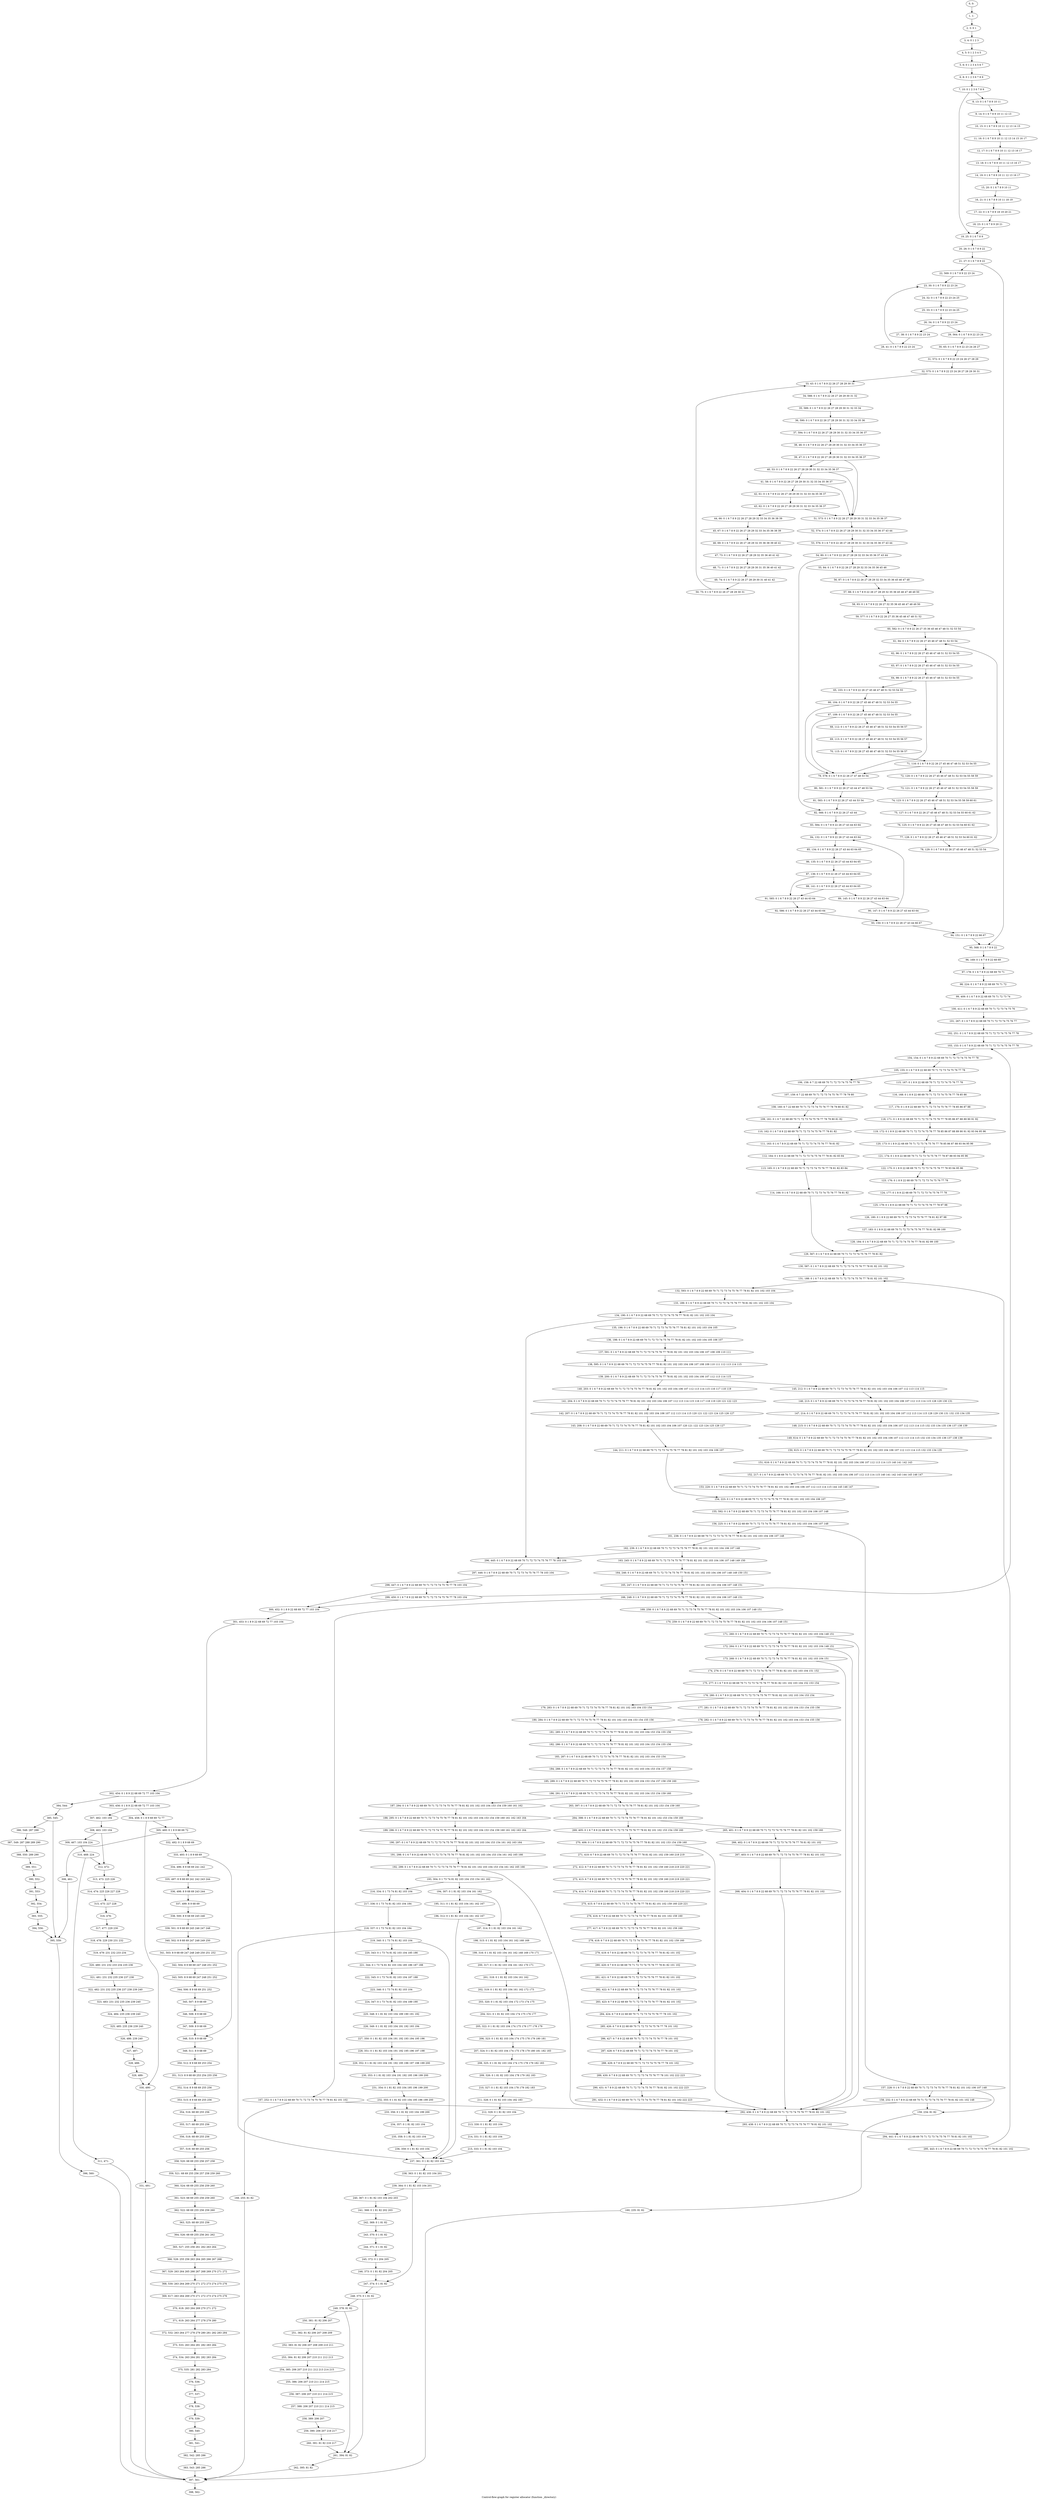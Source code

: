 digraph G {
graph [label="Control-flow-graph for register allocator (function _directory)"]
0[label="0, 0: "];
1[label="1, 1: "];
2[label="2, 3: 0 1 "];
3[label="3, 4: 0 1 2 3 "];
4[label="4, 5: 0 1 2 3 4 5 "];
5[label="5, 6: 0 1 2 3 4 5 6 7 "];
6[label="6, 8: 0 1 2 3 6 7 8 9 "];
7[label="7, 10: 0 1 2 3 6 7 8 9 "];
8[label="8, 13: 0 1 6 7 8 9 10 11 "];
9[label="9, 14: 0 1 6 7 8 9 10 11 12 13 "];
10[label="10, 15: 0 1 6 7 8 9 10 11 12 13 14 15 "];
11[label="11, 16: 0 1 6 7 8 9 10 11 12 13 14 15 16 17 "];
12[label="12, 17: 0 1 6 7 8 9 10 11 12 13 16 17 "];
13[label="13, 18: 0 1 6 7 8 9 10 11 12 13 16 17 "];
14[label="14, 19: 0 1 6 7 8 9 10 11 12 13 16 17 "];
15[label="15, 20: 0 1 6 7 8 9 10 11 "];
16[label="16, 21: 0 1 6 7 8 9 10 11 18 19 "];
17[label="17, 22: 0 1 6 7 8 9 18 19 20 21 "];
18[label="18, 23: 0 1 6 7 8 9 20 21 "];
19[label="19, 25: 0 1 6 7 8 9 "];
20[label="20, 26: 0 1 6 7 8 9 22 "];
21[label="21, 27: 0 1 6 7 8 9 22 "];
22[label="22, 569: 0 1 6 7 8 9 22 23 24 "];
23[label="23, 30: 0 1 6 7 8 9 22 23 24 "];
24[label="24, 32: 0 1 6 7 8 9 22 23 24 25 "];
25[label="25, 33: 0 1 6 7 8 9 22 23 24 25 "];
26[label="26, 34: 0 1 6 7 8 9 22 23 24 "];
27[label="27, 38: 0 1 6 7 8 9 22 23 24 "];
28[label="28, 41: 0 1 6 7 8 9 22 23 24 "];
29[label="29, 564: 0 1 6 7 8 9 22 23 24 "];
30[label="30, 65: 0 1 6 7 8 9 22 23 24 26 27 "];
31[label="31, 572: 0 1 6 7 8 9 22 23 24 26 27 28 29 "];
32[label="32, 575: 0 1 6 7 8 9 22 23 24 26 27 28 29 30 31 "];
33[label="33, 43: 0 1 6 7 8 9 22 26 27 28 29 30 31 "];
34[label="34, 588: 0 1 6 7 8 9 22 26 27 28 29 30 31 32 "];
35[label="35, 589: 0 1 6 7 8 9 22 26 27 28 29 30 31 32 33 34 "];
36[label="36, 590: 0 1 6 7 8 9 22 26 27 28 29 30 31 32 33 34 35 36 "];
37[label="37, 594: 0 1 6 7 8 9 22 26 27 28 29 30 31 32 33 34 35 36 37 "];
38[label="38, 46: 0 1 6 7 8 9 22 26 27 28 29 30 31 32 33 34 35 36 37 "];
39[label="39, 47: 0 1 6 7 8 9 22 26 27 28 29 30 31 32 33 34 35 36 37 "];
40[label="40, 53: 0 1 6 7 8 9 22 26 27 28 29 30 31 32 33 34 35 36 37 "];
41[label="41, 58: 0 1 6 7 8 9 22 26 27 28 29 30 31 32 33 34 35 36 37 "];
42[label="42, 61: 0 1 6 7 8 9 22 26 27 28 29 30 31 32 33 34 35 36 37 "];
43[label="43, 62: 0 1 6 7 8 9 22 26 27 28 29 30 31 32 33 34 35 36 37 "];
44[label="44, 66: 0 1 6 7 8 9 22 26 27 28 29 32 33 34 35 36 38 39 "];
45[label="45, 67: 0 1 6 7 8 9 22 26 27 28 29 32 33 34 35 36 38 39 "];
46[label="46, 69: 0 1 6 7 8 9 22 26 27 28 29 32 35 36 38 39 40 41 "];
47[label="47, 73: 0 1 6 7 8 9 22 26 27 28 29 32 35 36 40 41 42 "];
48[label="48, 71: 0 1 6 7 8 9 22 26 27 28 29 30 31 35 36 40 41 42 "];
49[label="49, 74: 0 1 6 7 8 9 22 26 27 28 29 30 31 40 41 42 "];
50[label="50, 75: 0 1 6 7 8 9 22 26 27 28 29 30 31 "];
51[label="51, 573: 0 1 6 7 8 9 22 26 27 28 29 30 31 32 33 34 35 36 37 "];
52[label="52, 574: 0 1 6 7 8 9 22 26 27 28 29 30 31 32 33 34 35 36 37 43 44 "];
53[label="53, 576: 0 1 6 7 8 9 22 26 27 28 29 30 31 32 33 34 35 36 37 43 44 "];
54[label="54, 80: 0 1 6 7 8 9 22 26 27 28 29 32 33 34 35 36 37 43 44 "];
55[label="55, 84: 0 1 6 7 8 9 22 26 27 28 29 32 33 34 35 36 45 46 "];
56[label="56, 87: 0 1 6 7 8 9 22 26 27 28 29 32 33 34 35 36 45 46 47 48 "];
57[label="57, 88: 0 1 6 7 8 9 22 26 27 28 29 32 35 36 45 46 47 48 49 50 "];
58[label="58, 93: 0 1 6 7 8 9 22 26 27 32 35 36 45 46 47 48 49 50 "];
59[label="59, 577: 0 1 6 7 8 9 22 26 27 35 36 45 46 47 48 51 52 "];
60[label="60, 582: 0 1 6 7 8 9 22 26 27 35 36 45 46 47 48 51 52 53 54 "];
61[label="61, 94: 0 1 6 7 8 9 22 26 27 45 46 47 48 51 52 53 54 "];
62[label="62, 96: 0 1 6 7 8 9 22 26 27 45 46 47 48 51 52 53 54 55 "];
63[label="63, 97: 0 1 6 7 8 9 22 26 27 45 46 47 48 51 52 53 54 55 "];
64[label="64, 98: 0 1 6 7 8 9 22 26 27 45 46 47 48 51 52 53 54 55 "];
65[label="65, 103: 0 1 6 7 8 9 22 26 27 45 46 47 48 51 52 53 54 55 "];
66[label="66, 104: 0 1 6 7 8 9 22 26 27 45 46 47 48 51 52 53 54 55 "];
67[label="67, 109: 0 1 6 7 8 9 22 26 27 45 46 47 48 51 52 53 54 55 "];
68[label="68, 112: 0 1 6 7 8 9 22 26 27 45 46 47 48 51 52 53 54 55 56 57 "];
69[label="69, 113: 0 1 6 7 8 9 22 26 27 45 46 47 48 51 52 53 54 55 56 57 "];
70[label="70, 115: 0 1 6 7 8 9 22 26 27 45 46 47 48 51 52 53 54 55 56 57 "];
71[label="71, 116: 0 1 6 7 8 9 22 26 27 45 46 47 48 51 52 53 54 55 "];
72[label="72, 120: 0 1 6 7 8 9 22 26 27 45 46 47 48 51 52 53 54 55 58 59 "];
73[label="73, 121: 0 1 6 7 8 9 22 26 27 45 46 47 48 51 52 53 54 55 58 59 "];
74[label="74, 123: 0 1 6 7 8 9 22 26 27 45 46 47 48 51 52 53 54 55 58 59 60 61 "];
75[label="75, 127: 0 1 6 7 8 9 22 26 27 45 46 47 48 51 52 53 54 55 60 61 62 "];
76[label="76, 125: 0 1 6 7 8 9 22 26 27 45 46 47 48 51 52 53 54 60 61 62 "];
77[label="77, 128: 0 1 6 7 8 9 22 26 27 45 46 47 48 51 52 53 54 60 61 62 "];
78[label="78, 129: 0 1 6 7 8 9 22 26 27 45 46 47 48 51 52 53 54 "];
79[label="79, 578: 0 1 6 7 8 9 22 26 27 47 48 53 54 "];
80[label="80, 581: 0 1 6 7 8 9 22 26 27 43 44 47 48 53 54 "];
81[label="81, 583: 0 1 6 7 8 9 22 26 27 43 44 53 54 "];
82[label="82, 566: 0 1 6 7 8 9 22 26 27 43 44 "];
83[label="83, 584: 0 1 6 7 8 9 22 26 27 43 44 63 64 "];
84[label="84, 132: 0 1 6 7 8 9 22 26 27 43 44 63 64 "];
85[label="85, 134: 0 1 6 7 8 9 22 26 27 43 44 63 64 65 "];
86[label="86, 135: 0 1 6 7 8 9 22 26 27 43 44 63 64 65 "];
87[label="87, 136: 0 1 6 7 8 9 22 26 27 43 44 63 64 65 "];
88[label="88, 141: 0 1 6 7 8 9 22 26 27 43 44 63 64 65 "];
89[label="89, 145: 0 1 6 7 8 9 22 26 27 43 44 63 64 "];
90[label="90, 147: 0 1 6 7 8 9 22 26 27 43 44 63 64 "];
91[label="91, 585: 0 1 6 7 8 9 22 26 27 43 44 63 64 "];
92[label="92, 586: 0 1 6 7 8 9 22 26 27 43 44 63 64 "];
93[label="93, 150: 0 1 6 7 8 9 22 26 27 43 44 66 67 "];
94[label="94, 151: 0 1 6 7 8 9 22 66 67 "];
95[label="95, 568: 0 1 6 7 8 9 22 "];
96[label="96, 169: 0 1 6 7 8 9 22 68 69 "];
97[label="97, 178: 0 1 6 7 8 9 22 68 69 70 71 "];
98[label="98, 224: 0 1 6 7 8 9 22 68 69 70 71 72 "];
99[label="99, 409: 0 1 6 7 8 9 22 68 69 70 71 72 73 74 "];
100[label="100, 411: 0 1 6 7 8 9 22 68 69 70 71 72 73 74 75 76 "];
101[label="101, 267: 0 1 6 7 8 9 22 68 69 70 71 72 73 74 75 76 77 "];
102[label="102, 251: 0 1 6 7 8 9 22 68 69 70 71 72 73 74 75 76 77 78 "];
103[label="103, 153: 0 1 6 7 8 9 22 68 69 70 71 72 73 74 75 76 77 78 "];
104[label="104, 154: 0 1 6 7 8 9 22 68 69 70 71 72 73 74 75 76 77 78 "];
105[label="105, 155: 0 1 6 7 8 9 22 68 69 70 71 72 73 74 75 76 77 78 "];
106[label="106, 158: 6 7 22 68 69 70 71 72 73 74 75 76 77 78 "];
107[label="107, 159: 6 7 22 68 69 70 71 72 73 74 75 76 77 78 79 80 "];
108[label="108, 160: 6 7 22 68 69 70 71 72 73 74 75 76 77 78 79 80 81 82 "];
109[label="109, 161: 0 1 6 7 22 68 69 70 71 72 73 74 75 76 77 78 79 80 81 82 "];
110[label="110, 162: 0 1 6 7 8 9 22 68 69 70 71 72 73 74 75 76 77 78 81 82 "];
111[label="111, 163: 0 1 6 7 8 9 22 68 69 70 71 72 73 74 75 76 77 78 81 82 "];
112[label="112, 164: 0 1 8 9 22 68 69 70 71 72 73 74 75 76 77 78 81 82 83 84 "];
113[label="113, 165: 0 1 6 7 8 9 22 68 69 70 71 72 73 74 75 76 77 78 81 82 83 84 "];
114[label="114, 166: 0 1 6 7 8 9 22 68 69 70 71 72 73 74 75 76 77 78 81 82 "];
115[label="115, 167: 0 1 8 9 22 68 69 70 71 72 73 74 75 76 77 78 "];
116[label="116, 168: 0 1 8 9 22 68 69 70 71 72 73 74 75 76 77 78 85 86 "];
117[label="117, 170: 0 1 8 9 22 68 69 70 71 72 73 74 75 76 77 78 85 86 87 88 "];
118[label="118, 171: 0 1 8 9 22 68 69 70 71 72 73 74 75 76 77 78 85 86 87 88 89 90 91 92 "];
119[label="119, 172: 0 1 8 9 22 68 69 70 71 72 73 74 75 76 77 78 85 86 87 88 89 90 91 92 93 94 95 96 "];
120[label="120, 173: 0 1 8 9 22 68 69 70 71 72 73 74 75 76 77 78 85 86 87 88 93 94 95 96 "];
121[label="121, 174: 0 1 8 9 22 68 69 70 71 72 73 74 75 76 77 78 87 88 93 94 95 96 "];
122[label="122, 175: 0 1 8 9 22 68 69 70 71 72 73 74 75 76 77 78 93 94 95 96 "];
123[label="123, 176: 0 1 8 9 22 68 69 70 71 72 73 74 75 76 77 78 "];
124[label="124, 177: 0 1 8 9 22 68 69 70 71 72 73 74 75 76 77 78 "];
125[label="125, 179: 0 1 8 9 22 68 69 70 71 72 73 74 75 76 77 78 97 98 "];
126[label="126, 180: 0 1 8 9 22 68 69 70 71 72 73 74 75 76 77 78 81 82 97 98 "];
127[label="127, 183: 0 1 8 9 22 68 69 70 71 72 73 74 75 76 77 78 81 82 99 100 "];
128[label="128, 184: 0 1 6 7 8 9 22 68 69 70 71 72 73 74 75 76 77 78 81 82 99 100 "];
129[label="129, 567: 0 1 6 7 8 9 22 68 69 70 71 72 73 74 75 76 77 78 81 82 "];
130[label="130, 587: 0 1 6 7 8 9 22 68 69 70 71 72 73 74 75 76 77 78 81 82 101 102 "];
131[label="131, 188: 0 1 6 7 8 9 22 68 69 70 71 72 73 74 75 76 77 78 81 82 101 102 "];
132[label="132, 593: 0 1 6 7 8 9 22 68 69 70 71 72 73 74 75 76 77 78 81 82 101 102 103 104 "];
133[label="133, 189: 0 1 6 7 8 9 22 68 69 70 71 72 73 74 75 76 77 78 81 82 101 102 103 104 "];
134[label="134, 190: 0 1 6 7 8 9 22 68 69 70 71 72 73 74 75 76 77 78 81 82 101 102 103 104 "];
135[label="135, 196: 0 1 6 7 8 9 22 68 69 70 71 72 73 74 75 76 77 78 81 82 101 102 103 104 105 "];
136[label="136, 198: 0 1 6 7 8 9 22 68 69 70 71 72 73 74 75 76 77 78 81 82 101 102 103 104 105 106 107 "];
137[label="137, 591: 0 1 6 7 8 9 22 68 69 70 71 72 73 74 75 76 77 78 81 82 101 102 103 104 106 107 108 109 110 111 "];
138[label="138, 595: 0 1 6 7 8 9 22 68 69 70 71 72 73 74 75 76 77 78 81 82 101 102 103 104 106 107 108 109 110 111 112 113 114 115 "];
139[label="139, 200: 0 1 6 7 8 9 22 68 69 70 71 72 73 74 75 76 77 78 81 82 101 102 103 104 106 107 112 113 114 115 "];
140[label="140, 203: 0 1 6 7 8 9 22 68 69 70 71 72 73 74 75 76 77 78 81 82 101 102 103 104 106 107 112 113 114 115 116 117 118 119 "];
141[label="141, 204: 0 1 6 7 8 9 22 68 69 70 71 72 73 74 75 76 77 78 81 82 101 102 103 104 106 107 112 113 114 115 116 117 118 119 120 121 122 123 "];
142[label="142, 207: 0 1 6 7 8 9 22 68 69 70 71 72 73 74 75 76 77 78 81 82 101 102 103 104 106 107 112 113 114 115 120 121 122 123 124 125 126 127 "];
143[label="143, 208: 0 1 6 7 8 9 22 68 69 70 71 72 73 74 75 76 77 78 81 82 101 102 103 104 106 107 120 121 122 123 124 125 126 127 "];
144[label="144, 211: 0 1 6 7 8 9 22 68 69 70 71 72 73 74 75 76 77 78 81 82 101 102 103 104 106 107 "];
145[label="145, 212: 0 1 6 7 8 9 22 68 69 70 71 72 73 74 75 76 77 78 81 82 101 102 103 104 106 107 112 113 114 115 "];
146[label="146, 213: 0 1 6 7 8 9 22 68 69 70 71 72 73 74 75 76 77 78 81 82 101 102 103 104 106 107 112 113 114 115 128 129 130 131 "];
147[label="147, 214: 0 1 6 7 8 9 22 68 69 70 71 72 73 74 75 76 77 78 81 82 101 102 103 104 106 107 112 113 114 115 128 129 130 131 132 133 134 135 "];
148[label="148, 215: 0 1 6 7 8 9 22 68 69 70 71 72 73 74 75 76 77 78 81 82 101 102 103 104 106 107 112 113 114 115 132 133 134 135 136 137 138 139 "];
149[label="149, 614: 0 1 6 7 8 9 22 68 69 70 71 72 73 74 75 76 77 78 81 82 101 102 103 104 106 107 112 113 114 115 132 133 134 135 136 137 138 139 "];
150[label="150, 615: 0 1 6 7 8 9 22 68 69 70 71 72 73 74 75 76 77 78 81 82 101 102 103 104 106 107 112 113 114 115 132 133 134 135 "];
151[label="151, 616: 0 1 6 7 8 9 22 68 69 70 71 72 73 74 75 76 77 78 81 82 101 102 103 104 106 107 112 113 114 115 140 141 142 143 "];
152[label="152, 217: 0 1 6 7 8 9 22 68 69 70 71 72 73 74 75 76 77 78 81 82 101 102 103 104 106 107 112 113 114 115 140 141 142 143 144 145 146 147 "];
153[label="153, 220: 0 1 6 7 8 9 22 68 69 70 71 72 73 74 75 76 77 78 81 82 101 102 103 104 106 107 112 113 114 115 144 145 146 147 "];
154[label="154, 223: 0 1 6 7 8 9 22 68 69 70 71 72 73 74 75 76 77 78 81 82 101 102 103 104 106 107 "];
155[label="155, 592: 0 1 6 7 8 9 22 68 69 70 71 72 73 74 75 76 77 78 81 82 101 102 103 104 106 107 148 "];
156[label="156, 225: 0 1 6 7 8 9 22 68 69 70 71 72 73 74 75 76 77 78 81 82 101 102 103 104 106 107 148 "];
157[label="157, 228: 0 1 6 7 8 9 22 68 69 70 71 72 73 74 75 76 77 78 81 82 101 102 106 107 148 "];
158[label="158, 232: 0 1 6 7 8 9 22 68 69 70 71 72 73 74 75 76 77 78 81 82 101 102 148 "];
159[label="159, 234: 81 82 "];
160[label="160, 235: 81 82 "];
161[label="161, 238: 0 1 6 7 8 9 22 68 69 70 71 72 73 74 75 76 77 78 81 82 101 102 103 104 106 107 148 "];
162[label="162, 239: 0 1 6 7 8 9 22 68 69 70 71 72 73 74 75 76 77 78 81 82 101 102 103 104 106 107 148 "];
163[label="163, 245: 0 1 6 7 8 9 22 68 69 70 71 72 73 74 75 76 77 78 81 82 101 102 103 104 106 107 148 149 150 "];
164[label="164, 246: 0 1 6 7 8 9 22 68 69 70 71 72 73 74 75 76 77 78 81 82 101 102 103 104 106 107 148 149 150 151 "];
165[label="165, 247: 0 1 6 7 8 9 22 68 69 70 71 72 73 74 75 76 77 78 81 82 101 102 103 104 106 107 148 151 "];
166[label="166, 248: 0 1 6 7 8 9 22 68 69 70 71 72 73 74 75 76 77 78 81 82 101 102 103 104 106 107 148 151 "];
167[label="167, 252: 0 1 6 7 8 9 22 68 69 70 71 72 73 74 75 76 77 78 81 82 101 102 "];
168[label="168, 255: 81 82 "];
169[label="169, 258: 0 1 6 7 8 9 22 68 69 70 71 72 73 74 75 76 77 78 81 82 101 102 103 104 106 107 148 151 "];
170[label="170, 259: 0 1 6 7 8 9 22 68 69 70 71 72 73 74 75 76 77 78 81 82 101 102 103 104 106 107 148 151 "];
171[label="171, 260: 0 1 6 7 8 9 22 68 69 70 71 72 73 74 75 76 77 78 81 82 101 102 103 104 148 151 "];
172[label="172, 264: 0 1 6 7 8 9 22 68 69 70 71 72 73 74 75 76 77 78 81 82 101 102 103 104 148 151 "];
173[label="173, 268: 0 1 6 7 8 9 22 68 69 70 71 72 73 74 75 76 77 78 81 82 101 102 103 104 151 "];
174[label="174, 276: 0 1 6 7 8 9 22 68 69 70 71 72 73 74 75 76 77 78 81 82 101 102 103 104 151 152 "];
175[label="175, 277: 0 1 6 7 8 9 22 68 69 70 71 72 73 74 75 76 77 78 81 82 101 102 103 104 152 153 154 "];
176[label="176, 280: 0 1 6 7 8 9 22 68 69 70 71 72 73 74 75 76 77 78 81 82 101 102 103 104 153 154 "];
177[label="177, 281: 0 1 6 7 8 9 22 68 69 70 71 72 73 74 75 76 77 78 81 82 101 102 103 104 153 154 155 156 "];
178[label="178, 282: 0 1 6 7 8 9 22 68 69 70 71 72 73 74 75 76 77 78 81 82 101 102 103 104 153 154 155 156 "];
179[label="179, 283: 0 1 6 7 8 9 22 68 69 70 71 72 73 74 75 76 77 78 81 82 101 102 103 104 153 154 "];
180[label="180, 284: 0 1 6 7 8 9 22 68 69 70 71 72 73 74 75 76 77 78 81 82 101 102 103 104 153 154 155 156 "];
181[label="181, 285: 0 1 6 7 8 9 22 68 69 70 71 72 73 74 75 76 77 78 81 82 101 102 103 104 153 154 155 156 "];
182[label="182, 286: 0 1 6 7 8 9 22 68 69 70 71 72 73 74 75 76 77 78 81 82 101 102 103 104 153 154 155 156 "];
183[label="183, 287: 0 1 6 7 8 9 22 68 69 70 71 72 73 74 75 76 77 78 81 82 101 102 103 104 153 154 "];
184[label="184, 288: 0 1 6 7 8 9 22 68 69 70 71 72 73 74 75 76 77 78 81 82 101 102 103 104 153 154 157 158 "];
185[label="185, 289: 0 1 6 7 8 9 22 68 69 70 71 72 73 74 75 76 77 78 81 82 101 102 103 104 153 154 157 158 159 160 "];
186[label="186, 291: 0 1 6 7 8 9 22 68 69 70 71 72 73 74 75 76 77 78 81 82 101 102 103 104 153 154 159 160 "];
187[label="187, 294: 0 1 6 7 8 9 22 68 69 70 71 72 73 74 75 76 77 78 81 82 101 102 103 104 153 154 159 160 161 162 "];
188[label="188, 295: 0 1 6 7 8 9 22 68 69 70 71 72 73 74 75 76 77 78 81 82 101 102 103 104 153 154 159 160 161 162 163 164 "];
189[label="189, 296: 0 1 6 7 8 9 22 68 69 70 71 72 73 74 75 76 77 78 81 82 101 102 103 104 153 154 159 160 161 162 163 164 "];
190[label="190, 297: 0 1 6 7 8 9 22 68 69 70 71 72 73 74 75 76 77 78 81 82 101 102 103 104 153 154 161 162 163 164 "];
191[label="191, 298: 0 1 6 7 8 9 22 68 69 70 71 72 73 74 75 76 77 78 81 82 101 102 103 104 153 154 161 162 165 166 "];
192[label="192, 299: 0 1 6 7 8 9 22 68 69 70 71 72 73 74 75 76 77 78 81 82 101 102 103 104 153 154 161 162 165 166 "];
193[label="193, 304: 0 1 73 74 81 82 103 104 153 154 161 162 "];
194[label="194, 307: 0 1 81 82 103 104 161 162 "];
195[label="195, 311: 0 1 81 82 103 104 161 162 167 "];
196[label="196, 312: 0 1 81 82 103 104 161 162 167 "];
197[label="197, 314: 0 1 81 82 103 104 161 162 "];
198[label="198, 315: 0 1 81 82 103 104 161 162 168 169 "];
199[label="199, 316: 0 1 81 82 103 104 161 162 168 169 170 171 "];
200[label="200, 317: 0 1 81 82 103 104 161 162 170 171 "];
201[label="201, 318: 0 1 81 82 103 104 161 162 "];
202[label="202, 319: 0 1 81 82 103 104 161 162 172 173 "];
203[label="203, 320: 0 1 81 82 103 104 172 173 174 175 "];
204[label="204, 321: 0 1 81 82 103 104 174 175 176 177 "];
205[label="205, 322: 0 1 81 82 103 104 174 175 176 177 178 179 "];
206[label="206, 323: 0 1 81 82 103 104 174 175 178 179 180 181 "];
207[label="207, 324: 0 1 81 82 103 104 174 175 178 179 180 181 182 183 "];
208[label="208, 325: 0 1 81 82 103 104 174 175 178 179 182 183 "];
209[label="209, 326: 0 1 81 82 103 104 178 179 182 183 "];
210[label="210, 327: 0 1 81 82 103 104 178 179 182 183 "];
211[label="211, 328: 0 1 81 82 103 104 182 183 "];
212[label="212, 329: 0 1 81 82 103 104 "];
213[label="213, 330: 0 1 81 82 103 104 "];
214[label="214, 331: 0 1 81 82 103 104 "];
215[label="215, 333: 0 1 81 82 103 104 "];
216[label="216, 334: 0 1 73 74 81 82 103 104 "];
217[label="217, 336: 0 1 73 74 81 82 103 104 184 "];
218[label="218, 337: 0 1 73 74 81 82 103 104 184 "];
219[label="219, 340: 0 1 73 74 81 82 103 104 "];
220[label="220, 343: 0 1 73 74 81 82 103 104 185 186 "];
221[label="221, 344: 0 1 73 74 81 82 103 104 185 186 187 188 "];
222[label="222, 345: 0 1 73 74 81 82 103 104 187 188 "];
223[label="223, 346: 0 1 73 74 81 82 103 104 "];
224[label="224, 347: 0 1 73 74 81 82 103 104 189 190 "];
225[label="225, 348: 0 1 81 82 103 104 189 190 191 192 "];
226[label="226, 349: 0 1 81 82 103 104 191 192 193 194 "];
227[label="227, 350: 0 1 81 82 103 104 191 192 193 194 195 196 "];
228[label="228, 351: 0 1 81 82 103 104 191 192 195 196 197 198 "];
229[label="229, 352: 0 1 81 82 103 104 191 192 195 196 197 198 199 200 "];
230[label="230, 353: 0 1 81 82 103 104 191 192 195 196 199 200 "];
231[label="231, 354: 0 1 81 82 103 104 195 196 199 200 "];
232[label="232, 355: 0 1 81 82 103 104 195 196 199 200 "];
233[label="233, 356: 0 1 81 82 103 104 199 200 "];
234[label="234, 357: 0 1 81 82 103 104 "];
235[label="235, 358: 0 1 81 82 103 104 "];
236[label="236, 359: 0 1 81 82 103 104 "];
237[label="237, 361: 0 1 81 82 103 104 "];
238[label="238, 363: 0 1 81 82 103 104 201 "];
239[label="239, 364: 0 1 81 82 103 104 201 "];
240[label="240, 367: 0 1 81 82 103 104 202 203 "];
241[label="241, 368: 0 1 81 82 202 203 "];
242[label="242, 369: 0 1 81 82 "];
243[label="243, 370: 0 1 81 82 "];
244[label="244, 371: 0 1 81 82 "];
245[label="245, 372: 0 1 204 205 "];
246[label="246, 373: 0 1 81 82 204 205 "];
247[label="247, 374: 0 1 81 82 "];
248[label="248, 375: 0 1 81 82 "];
249[label="249, 378: 81 82 "];
250[label="250, 381: 81 82 206 207 "];
251[label="251, 382: 81 82 206 207 208 209 "];
252[label="252, 383: 81 82 206 207 208 209 210 211 "];
253[label="253, 384: 81 82 206 207 210 211 212 213 "];
254[label="254, 385: 206 207 210 211 212 213 214 215 "];
255[label="255, 386: 206 207 210 211 214 215 "];
256[label="256, 387: 206 207 210 211 214 215 "];
257[label="257, 388: 206 207 210 211 214 215 "];
258[label="258, 389: 206 207 "];
259[label="259, 390: 206 207 216 217 "];
260[label="260, 391: 81 82 216 217 "];
261[label="261, 394: 81 82 "];
262[label="262, 395: 81 82 "];
263[label="263, 397: 0 1 6 7 8 9 22 68 69 70 71 72 73 74 75 76 77 78 81 82 101 102 153 154 159 160 "];
264[label="264, 398: 0 1 6 7 8 9 22 68 69 70 71 72 73 74 75 76 77 78 81 82 101 102 153 154 159 160 "];
265[label="265, 401: 0 1 6 7 8 9 22 68 69 70 71 72 73 74 75 76 77 78 81 82 101 102 159 160 "];
266[label="266, 402: 0 1 6 7 8 9 22 68 69 70 71 72 73 74 75 76 77 78 81 82 101 102 "];
267[label="267, 403: 0 1 6 7 8 9 22 68 69 70 71 72 73 74 75 76 77 78 81 82 101 102 "];
268[label="268, 404: 0 1 6 7 8 9 22 68 69 70 71 72 73 74 75 76 77 78 81 82 101 102 "];
269[label="269, 405: 0 1 6 7 8 9 22 68 69 70 71 72 73 74 75 76 77 78 81 82 101 102 153 154 159 160 "];
270[label="270, 406: 0 1 6 7 8 9 22 68 69 70 71 72 73 74 75 76 77 78 81 82 101 102 153 154 159 160 "];
271[label="271, 410: 6 7 8 9 22 68 69 70 71 72 73 74 75 76 77 78 81 82 101 102 159 160 218 219 "];
272[label="272, 412: 6 7 8 9 22 68 69 70 71 72 73 74 75 76 77 78 81 82 101 102 159 160 218 219 220 221 "];
273[label="273, 413: 6 7 8 9 22 68 69 70 71 72 73 74 75 76 77 78 81 82 101 102 159 160 218 219 220 221 "];
274[label="274, 414: 6 7 8 9 22 68 69 70 71 72 73 74 75 76 77 78 81 82 101 102 159 160 218 219 220 221 "];
275[label="275, 415: 6 7 8 9 22 68 69 70 71 72 73 74 75 76 77 78 81 82 101 102 159 160 220 221 "];
276[label="276, 416: 6 7 8 9 22 68 69 70 71 72 73 74 75 76 77 78 81 82 101 102 159 160 "];
277[label="277, 417: 6 7 8 9 22 68 69 70 71 72 73 74 75 76 77 78 81 82 101 102 159 160 "];
278[label="278, 418: 6 7 8 9 22 68 69 70 71 72 73 74 75 76 77 78 81 82 101 102 159 160 "];
279[label="279, 419: 6 7 8 9 22 68 69 70 71 72 73 74 75 76 77 78 81 82 101 102 "];
280[label="280, 420: 6 7 8 9 22 68 69 70 71 72 73 74 75 76 77 78 81 82 101 102 "];
281[label="281, 421: 6 7 8 9 22 68 69 70 71 72 73 74 75 76 77 78 81 82 101 102 "];
282[label="282, 422: 6 7 8 9 22 68 69 70 71 72 73 74 75 76 77 78 81 82 101 102 "];
283[label="283, 423: 6 7 8 9 22 68 69 70 71 72 73 74 75 76 77 78 81 82 101 102 "];
284[label="284, 424: 6 7 8 9 22 68 69 70 71 72 73 74 75 76 77 78 101 102 "];
285[label="285, 426: 6 7 8 9 22 68 69 70 71 72 73 74 75 76 77 78 101 102 "];
286[label="286, 427: 6 7 8 9 22 68 69 70 71 72 73 74 75 76 77 78 101 102 "];
287[label="287, 428: 6 7 8 9 22 68 69 70 71 72 73 74 75 76 77 78 101 102 "];
288[label="288, 429: 6 7 8 9 22 68 69 70 71 72 73 74 75 76 77 78 101 102 "];
289[label="289, 430: 6 7 8 9 22 68 69 70 71 72 73 74 75 76 77 78 101 102 222 223 "];
290[label="290, 431: 6 7 8 9 22 68 69 70 71 72 73 74 75 76 77 78 81 82 101 102 222 223 "];
291[label="291, 432: 0 1 6 7 8 9 22 68 69 70 71 72 73 74 75 76 77 78 81 82 101 102 222 223 "];
292[label="292, 436: 0 1 6 7 8 9 22 68 69 70 71 72 73 74 75 76 77 78 81 82 101 102 "];
293[label="293, 438: 0 1 6 7 8 9 22 68 69 70 71 72 73 74 75 76 77 78 81 82 101 102 "];
294[label="294, 441: 0 1 6 7 8 9 22 68 69 70 71 72 73 74 75 76 77 78 81 82 101 102 "];
295[label="295, 443: 0 1 6 7 8 9 22 68 69 70 71 72 73 74 75 76 77 78 81 82 101 102 "];
296[label="296, 445: 0 1 6 7 8 9 22 68 69 70 71 72 73 74 75 76 77 78 103 104 "];
297[label="297, 446: 0 1 6 7 8 9 22 68 69 70 71 72 73 74 75 76 77 78 103 104 "];
298[label="298, 447: 0 1 6 7 8 9 22 68 69 70 71 72 73 74 75 76 77 78 103 104 "];
299[label="299, 450: 0 1 6 7 8 9 22 68 69 70 71 72 73 74 75 76 77 78 103 104 "];
300[label="300, 452: 0 1 8 9 22 68 69 72 77 103 104 "];
301[label="301, 453: 0 1 8 9 22 68 69 72 77 103 104 "];
302[label="302, 454: 0 1 8 9 22 68 69 72 77 103 104 "];
303[label="303, 456: 0 1 8 9 22 68 69 72 77 103 104 "];
304[label="304, 458: 0 1 8 9 68 69 72 77 "];
305[label="305, 460: 0 1 8 9 68 69 72 "];
306[label="306, 461: "];
307[label="307, 462: 103 104 "];
308[label="308, 463: 103 104 "];
309[label="309, 467: 103 104 224 "];
310[label="310, 468: 224 "];
311[label="311, 471: "];
312[label="312, 472: "];
313[label="313, 473: 225 226 "];
314[label="314, 474: 225 226 227 228 "];
315[label="315, 475: 227 228 "];
316[label="316, 476: "];
317[label="317, 477: 229 230 "];
318[label="318, 478: 229 230 231 232 "];
319[label="319, 479: 231 232 233 234 "];
320[label="320, 480: 231 232 233 234 235 236 "];
321[label="321, 481: 231 232 235 236 237 238 "];
322[label="322, 482: 231 232 235 236 237 238 239 240 "];
323[label="323, 483: 231 232 235 236 239 240 "];
324[label="324, 484: 235 236 239 240 "];
325[label="325, 485: 235 236 239 240 "];
326[label="326, 486: 239 240 "];
327[label="327, 487: "];
328[label="328, 488: "];
329[label="329, 489: "];
330[label="330, 490: "];
331[label="331, 491: "];
332[label="332, 492: 0 1 8 9 68 69 "];
333[label="333, 493: 0 1 8 9 68 69 "];
334[label="334, 496: 8 9 68 69 241 242 "];
335[label="335, 497: 8 9 68 69 241 242 243 244 "];
336[label="336, 498: 8 9 68 69 243 244 "];
337[label="337, 499: 8 9 68 69 "];
338[label="338, 500: 8 9 68 69 245 246 "];
339[label="339, 501: 8 9 68 69 245 246 247 248 "];
340[label="340, 502: 8 9 68 69 247 248 249 250 "];
341[label="341, 503: 8 9 68 69 247 248 249 250 251 252 "];
342[label="342, 504: 8 9 68 69 247 248 251 252 "];
343[label="343, 505: 8 9 68 69 247 248 251 252 "];
344[label="344, 506: 8 9 68 69 251 252 "];
345[label="345, 507: 8 9 68 69 "];
346[label="346, 508: 8 9 68 69 "];
347[label="347, 509: 8 9 68 69 "];
348[label="348, 510: 8 9 68 69 "];
349[label="349, 511: 8 9 68 69 "];
350[label="350, 512: 8 9 68 69 253 254 "];
351[label="351, 513: 8 9 68 69 253 254 255 256 "];
352[label="352, 514: 8 9 68 69 255 256 "];
353[label="353, 515: 8 9 68 69 255 256 "];
354[label="354, 516: 68 69 255 256 "];
355[label="355, 517: 68 69 255 256 "];
356[label="356, 518: 68 69 255 256 "];
357[label="357, 519: 68 69 255 256 "];
358[label="358, 520: 68 69 255 256 257 258 "];
359[label="359, 521: 68 69 255 256 257 258 259 260 "];
360[label="360, 524: 68 69 255 256 259 260 "];
361[label="361, 523: 68 69 255 256 259 260 "];
362[label="362, 522: 68 69 255 256 259 260 "];
363[label="363, 525: 68 69 255 256 "];
364[label="364, 526: 68 69 255 256 261 262 "];
365[label="365, 527: 255 256 261 262 263 264 "];
366[label="366, 528: 255 256 263 264 265 266 267 268 "];
367[label="367, 529: 263 264 265 266 267 268 269 270 271 272 "];
368[label="368, 530: 263 264 269 270 271 272 273 274 275 276 "];
369[label="369, 617: 263 264 269 270 271 272 273 274 275 276 "];
370[label="370, 618: 263 264 269 270 271 272 "];
371[label="371, 619: 263 264 277 278 279 280 "];
372[label="372, 532: 263 264 277 278 279 280 281 282 283 284 "];
373[label="373, 533: 263 264 281 282 283 284 "];
374[label="374, 534: 263 264 281 282 283 284 "];
375[label="375, 535: 281 282 283 284 "];
376[label="376, 536: "];
377[label="377, 537: "];
378[label="378, 538: "];
379[label="379, 539: "];
380[label="380, 540: "];
381[label="381, 541: "];
382[label="382, 542: 285 286 "];
383[label="383, 543: 285 286 "];
384[label="384, 544: "];
385[label="385, 545: "];
386[label="386, 548: 287 288 "];
387[label="387, 549: 287 288 289 290 "];
388[label="388, 550: 289 290 "];
389[label="389, 551: "];
390[label="390, 552: "];
391[label="391, 553: "];
392[label="392, 554: "];
393[label="393, 555: "];
394[label="394, 556: "];
395[label="395, 559: "];
396[label="396, 560: "];
397[label="397, 561: "];
398[label="398, 562: "];
0->1 ;
1->2 ;
2->3 ;
3->4 ;
4->5 ;
5->6 ;
6->7 ;
7->8 ;
7->19 ;
8->9 ;
9->10 ;
10->11 ;
11->12 ;
12->13 ;
13->14 ;
14->15 ;
15->16 ;
16->17 ;
17->18 ;
18->19 ;
19->20 ;
20->21 ;
21->22 ;
21->95 ;
22->23 ;
23->24 ;
24->25 ;
25->26 ;
26->27 ;
26->29 ;
27->28 ;
28->23 ;
29->30 ;
30->31 ;
31->32 ;
32->33 ;
33->34 ;
34->35 ;
35->36 ;
36->37 ;
37->38 ;
38->39 ;
39->40 ;
39->51 ;
40->41 ;
40->51 ;
41->42 ;
41->51 ;
42->43 ;
43->44 ;
43->51 ;
44->45 ;
45->46 ;
46->47 ;
47->48 ;
48->49 ;
49->50 ;
50->33 ;
51->52 ;
52->53 ;
53->54 ;
54->55 ;
54->82 ;
55->56 ;
56->57 ;
57->58 ;
58->59 ;
59->60 ;
60->61 ;
61->62 ;
62->63 ;
63->64 ;
64->65 ;
64->79 ;
65->66 ;
66->67 ;
66->79 ;
67->68 ;
67->79 ;
68->69 ;
69->70 ;
70->71 ;
71->72 ;
71->79 ;
72->73 ;
73->74 ;
74->75 ;
75->76 ;
76->77 ;
77->78 ;
78->61 ;
79->80 ;
80->81 ;
81->82 ;
82->83 ;
83->84 ;
84->85 ;
85->86 ;
86->87 ;
87->88 ;
87->91 ;
88->89 ;
88->91 ;
89->90 ;
90->84 ;
91->92 ;
92->93 ;
93->94 ;
94->95 ;
95->96 ;
96->97 ;
97->98 ;
98->99 ;
99->100 ;
100->101 ;
101->102 ;
102->103 ;
103->104 ;
104->105 ;
105->106 ;
105->115 ;
106->107 ;
107->108 ;
108->109 ;
109->110 ;
110->111 ;
111->112 ;
112->113 ;
113->114 ;
114->129 ;
115->116 ;
116->117 ;
117->118 ;
118->119 ;
119->120 ;
120->121 ;
121->122 ;
122->123 ;
123->124 ;
124->125 ;
125->126 ;
126->127 ;
127->128 ;
128->129 ;
129->130 ;
130->131 ;
131->132 ;
132->133 ;
133->134 ;
134->135 ;
134->296 ;
135->136 ;
136->137 ;
137->138 ;
138->139 ;
139->140 ;
139->145 ;
140->141 ;
141->142 ;
142->143 ;
143->144 ;
144->154 ;
145->146 ;
146->147 ;
147->148 ;
148->149 ;
149->150 ;
150->151 ;
151->152 ;
152->153 ;
153->154 ;
154->155 ;
155->156 ;
156->157 ;
156->161 ;
157->158 ;
157->159 ;
158->159 ;
158->292 ;
159->160 ;
160->397 ;
161->162 ;
162->163 ;
162->296 ;
163->164 ;
164->165 ;
165->166 ;
166->167 ;
166->169 ;
167->168 ;
167->292 ;
168->397 ;
169->170 ;
170->171 ;
171->172 ;
171->292 ;
172->173 ;
172->292 ;
173->174 ;
173->292 ;
174->175 ;
175->176 ;
176->177 ;
176->179 ;
177->178 ;
178->181 ;
179->180 ;
180->181 ;
181->182 ;
182->183 ;
183->184 ;
184->185 ;
185->186 ;
186->187 ;
186->263 ;
187->188 ;
188->189 ;
189->190 ;
190->191 ;
191->192 ;
192->193 ;
192->292 ;
193->194 ;
193->216 ;
194->195 ;
194->197 ;
195->196 ;
196->197 ;
196->237 ;
197->198 ;
198->199 ;
199->200 ;
200->201 ;
201->202 ;
202->203 ;
203->204 ;
204->205 ;
205->206 ;
206->207 ;
207->208 ;
208->209 ;
209->210 ;
210->211 ;
211->212 ;
212->213 ;
213->214 ;
214->215 ;
215->237 ;
216->217 ;
217->218 ;
218->219 ;
218->237 ;
219->220 ;
219->237 ;
220->221 ;
221->222 ;
222->223 ;
223->224 ;
224->225 ;
225->226 ;
226->227 ;
227->228 ;
228->229 ;
229->230 ;
230->231 ;
231->232 ;
232->233 ;
233->234 ;
234->235 ;
235->236 ;
236->237 ;
237->238 ;
238->239 ;
239->240 ;
239->247 ;
240->241 ;
241->242 ;
242->243 ;
243->244 ;
244->245 ;
245->246 ;
246->247 ;
247->248 ;
248->249 ;
248->261 ;
249->250 ;
249->261 ;
250->251 ;
251->252 ;
252->253 ;
253->254 ;
254->255 ;
255->256 ;
256->257 ;
257->258 ;
258->259 ;
259->260 ;
260->261 ;
261->262 ;
262->397 ;
263->264 ;
264->265 ;
264->269 ;
265->266 ;
266->267 ;
267->268 ;
268->292 ;
269->270 ;
270->271 ;
270->292 ;
271->272 ;
272->273 ;
273->274 ;
274->275 ;
275->276 ;
276->277 ;
277->278 ;
278->279 ;
279->280 ;
280->281 ;
281->282 ;
282->283 ;
283->284 ;
284->285 ;
285->286 ;
286->287 ;
287->288 ;
288->289 ;
289->290 ;
290->291 ;
291->292 ;
292->293 ;
293->294 ;
294->295 ;
295->131 ;
296->297 ;
297->298 ;
298->299 ;
298->300 ;
299->300 ;
299->103 ;
300->301 ;
301->302 ;
302->303 ;
302->384 ;
303->304 ;
303->307 ;
304->305 ;
304->330 ;
305->306 ;
305->332 ;
306->395 ;
307->308 ;
308->309 ;
308->312 ;
309->310 ;
310->311 ;
310->312 ;
311->397 ;
312->313 ;
313->314 ;
314->315 ;
315->316 ;
316->317 ;
317->318 ;
318->319 ;
319->320 ;
320->321 ;
321->322 ;
322->323 ;
323->324 ;
324->325 ;
325->326 ;
326->327 ;
327->328 ;
328->329 ;
329->330 ;
330->331 ;
331->397 ;
332->333 ;
333->334 ;
333->348 ;
334->335 ;
335->336 ;
336->337 ;
337->338 ;
338->339 ;
339->340 ;
340->341 ;
341->342 ;
342->343 ;
343->344 ;
344->345 ;
345->346 ;
346->347 ;
347->348 ;
348->349 ;
349->350 ;
350->351 ;
351->352 ;
352->353 ;
353->354 ;
354->355 ;
355->356 ;
356->357 ;
357->358 ;
358->359 ;
359->360 ;
360->361 ;
361->362 ;
362->363 ;
363->364 ;
364->365 ;
365->366 ;
366->367 ;
367->368 ;
368->369 ;
369->370 ;
370->371 ;
371->372 ;
372->373 ;
373->374 ;
374->375 ;
375->376 ;
376->377 ;
377->378 ;
378->379 ;
379->380 ;
380->381 ;
381->382 ;
382->383 ;
383->397 ;
384->385 ;
385->386 ;
385->395 ;
386->387 ;
387->388 ;
388->389 ;
389->390 ;
390->391 ;
391->392 ;
392->393 ;
393->394 ;
394->395 ;
395->396 ;
396->397 ;
397->398 ;
}

